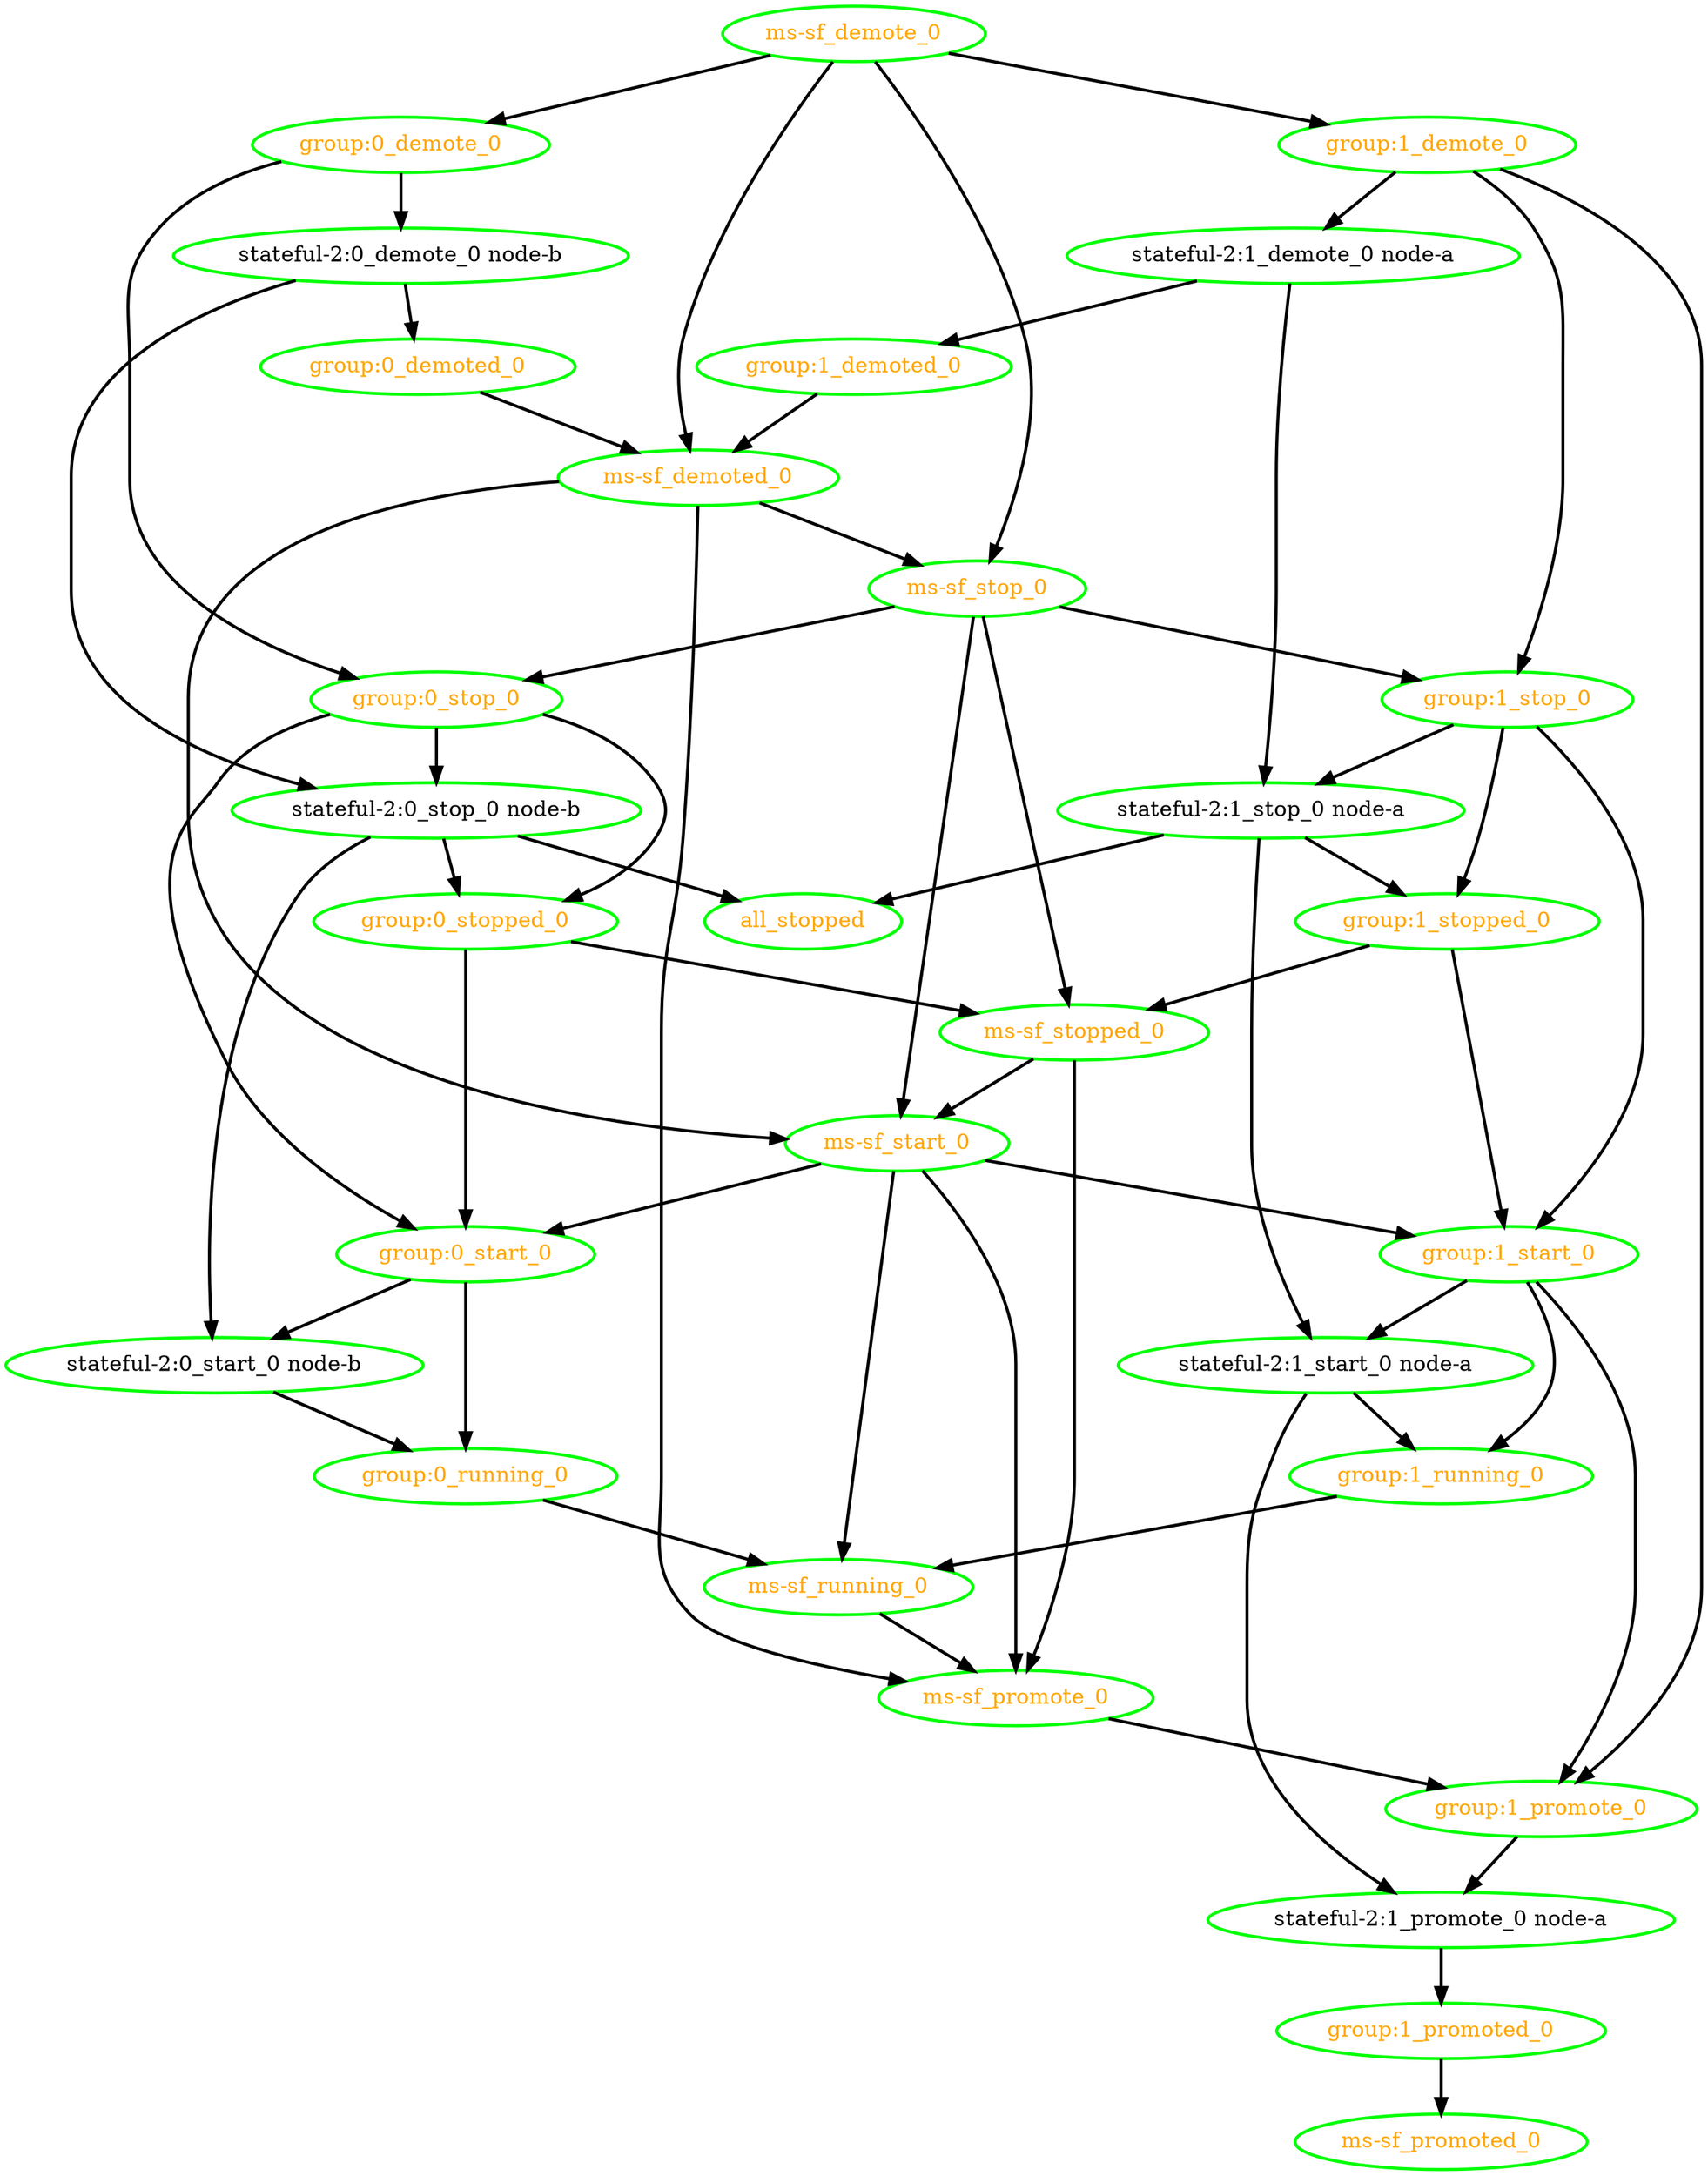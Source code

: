 digraph "g" {
"all_stopped" [ style=bold color="green" fontcolor="orange"  ]
"group:0_demote_0" -> "group:0_stop_0" [ style = bold]
"group:0_demote_0" -> "stateful-2:0_demote_0 node-b" [ style = bold]
"group:0_demote_0" [ style=bold color="green" fontcolor="orange"  ]
"group:0_demoted_0" -> "ms-sf_demoted_0" [ style = bold]
"group:0_demoted_0" [ style=bold color="green" fontcolor="orange"  ]
"group:0_running_0" -> "ms-sf_running_0" [ style = bold]
"group:0_running_0" [ style=bold color="green" fontcolor="orange"  ]
"group:0_start_0" -> "group:0_running_0" [ style = bold]
"group:0_start_0" -> "stateful-2:0_start_0 node-b" [ style = bold]
"group:0_start_0" [ style=bold color="green" fontcolor="orange"  ]
"group:0_stop_0" -> "group:0_start_0" [ style = bold]
"group:0_stop_0" -> "group:0_stopped_0" [ style = bold]
"group:0_stop_0" -> "stateful-2:0_stop_0 node-b" [ style = bold]
"group:0_stop_0" [ style=bold color="green" fontcolor="orange"  ]
"group:0_stopped_0" -> "group:0_start_0" [ style = bold]
"group:0_stopped_0" -> "ms-sf_stopped_0" [ style = bold]
"group:0_stopped_0" [ style=bold color="green" fontcolor="orange"  ]
"group:1_demote_0" -> "group:1_promote_0" [ style = bold]
"group:1_demote_0" -> "group:1_stop_0" [ style = bold]
"group:1_demote_0" -> "stateful-2:1_demote_0 node-a" [ style = bold]
"group:1_demote_0" [ style=bold color="green" fontcolor="orange"  ]
"group:1_demoted_0" -> "ms-sf_demoted_0" [ style = bold]
"group:1_demoted_0" [ style=bold color="green" fontcolor="orange"  ]
"group:1_promote_0" -> "stateful-2:1_promote_0 node-a" [ style = bold]
"group:1_promote_0" [ style=bold color="green" fontcolor="orange"  ]
"group:1_promoted_0" -> "ms-sf_promoted_0" [ style = bold]
"group:1_promoted_0" [ style=bold color="green" fontcolor="orange"  ]
"group:1_running_0" -> "ms-sf_running_0" [ style = bold]
"group:1_running_0" [ style=bold color="green" fontcolor="orange"  ]
"group:1_start_0" -> "group:1_promote_0" [ style = bold]
"group:1_start_0" -> "group:1_running_0" [ style = bold]
"group:1_start_0" -> "stateful-2:1_start_0 node-a" [ style = bold]
"group:1_start_0" [ style=bold color="green" fontcolor="orange"  ]
"group:1_stop_0" -> "group:1_start_0" [ style = bold]
"group:1_stop_0" -> "group:1_stopped_0" [ style = bold]
"group:1_stop_0" -> "stateful-2:1_stop_0 node-a" [ style = bold]
"group:1_stop_0" [ style=bold color="green" fontcolor="orange"  ]
"group:1_stopped_0" -> "group:1_start_0" [ style = bold]
"group:1_stopped_0" -> "ms-sf_stopped_0" [ style = bold]
"group:1_stopped_0" [ style=bold color="green" fontcolor="orange"  ]
"ms-sf_demote_0" -> "group:0_demote_0" [ style = bold]
"ms-sf_demote_0" -> "group:1_demote_0" [ style = bold]
"ms-sf_demote_0" -> "ms-sf_demoted_0" [ style = bold]
"ms-sf_demote_0" -> "ms-sf_stop_0" [ style = bold]
"ms-sf_demote_0" [ style=bold color="green" fontcolor="orange"  ]
"ms-sf_demoted_0" -> "ms-sf_promote_0" [ style = bold]
"ms-sf_demoted_0" -> "ms-sf_start_0" [ style = bold]
"ms-sf_demoted_0" -> "ms-sf_stop_0" [ style = bold]
"ms-sf_demoted_0" [ style=bold color="green" fontcolor="orange"  ]
"ms-sf_promote_0" -> "group:1_promote_0" [ style = bold]
"ms-sf_promote_0" [ style=bold color="green" fontcolor="orange"  ]
"ms-sf_promoted_0" [ style=bold color="green" fontcolor="orange"  ]
"ms-sf_running_0" -> "ms-sf_promote_0" [ style = bold]
"ms-sf_running_0" [ style=bold color="green" fontcolor="orange"  ]
"ms-sf_start_0" -> "group:0_start_0" [ style = bold]
"ms-sf_start_0" -> "group:1_start_0" [ style = bold]
"ms-sf_start_0" -> "ms-sf_promote_0" [ style = bold]
"ms-sf_start_0" -> "ms-sf_running_0" [ style = bold]
"ms-sf_start_0" [ style=bold color="green" fontcolor="orange"  ]
"ms-sf_stop_0" -> "group:0_stop_0" [ style = bold]
"ms-sf_stop_0" -> "group:1_stop_0" [ style = bold]
"ms-sf_stop_0" -> "ms-sf_start_0" [ style = bold]
"ms-sf_stop_0" -> "ms-sf_stopped_0" [ style = bold]
"ms-sf_stop_0" [ style=bold color="green" fontcolor="orange"  ]
"ms-sf_stopped_0" -> "ms-sf_promote_0" [ style = bold]
"ms-sf_stopped_0" -> "ms-sf_start_0" [ style = bold]
"ms-sf_stopped_0" [ style=bold color="green" fontcolor="orange"  ]
"stateful-2:0_demote_0 node-b" -> "group:0_demoted_0" [ style = bold]
"stateful-2:0_demote_0 node-b" -> "stateful-2:0_stop_0 node-b" [ style = bold]
"stateful-2:0_demote_0 node-b" [ style=bold color="green" fontcolor="black"  ]
"stateful-2:0_start_0 node-b" -> "group:0_running_0" [ style = bold]
"stateful-2:0_start_0 node-b" [ style=bold color="green" fontcolor="black"  ]
"stateful-2:0_stop_0 node-b" -> "all_stopped" [ style = bold]
"stateful-2:0_stop_0 node-b" -> "group:0_stopped_0" [ style = bold]
"stateful-2:0_stop_0 node-b" -> "stateful-2:0_start_0 node-b" [ style = bold]
"stateful-2:0_stop_0 node-b" [ style=bold color="green" fontcolor="black"  ]
"stateful-2:1_demote_0 node-a" -> "group:1_demoted_0" [ style = bold]
"stateful-2:1_demote_0 node-a" -> "stateful-2:1_stop_0 node-a" [ style = bold]
"stateful-2:1_demote_0 node-a" [ style=bold color="green" fontcolor="black"  ]
"stateful-2:1_promote_0 node-a" -> "group:1_promoted_0" [ style = bold]
"stateful-2:1_promote_0 node-a" [ style=bold color="green" fontcolor="black"  ]
"stateful-2:1_start_0 node-a" -> "group:1_running_0" [ style = bold]
"stateful-2:1_start_0 node-a" -> "stateful-2:1_promote_0 node-a" [ style = bold]
"stateful-2:1_start_0 node-a" [ style=bold color="green" fontcolor="black"  ]
"stateful-2:1_stop_0 node-a" -> "all_stopped" [ style = bold]
"stateful-2:1_stop_0 node-a" -> "group:1_stopped_0" [ style = bold]
"stateful-2:1_stop_0 node-a" -> "stateful-2:1_start_0 node-a" [ style = bold]
"stateful-2:1_stop_0 node-a" [ style=bold color="green" fontcolor="black"  ]
}
